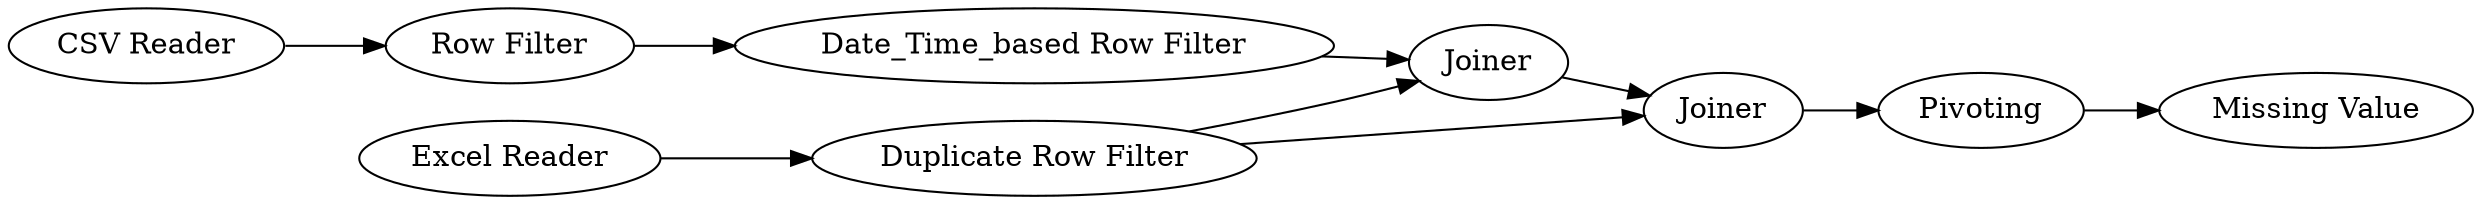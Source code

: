 digraph {
	"-3041452100892354092_1" [label="CSV Reader"]
	"-3041452100892354092_3" [label="Excel Reader"]
	"-3041452100892354092_9" [label=Joiner]
	"-3041452100892354092_10" [label="Duplicate Row Filter"]
	"-3041452100892354092_23" [label=Pivoting]
	"-3041452100892354092_11" [label=Joiner]
	"-3041452100892354092_7" [label="Date_Time_based Row Filter"]
	"-3041452100892354092_25" [label="Row Filter"]
	"-3041452100892354092_24" [label="Missing Value"]
	"-3041452100892354092_10" -> "-3041452100892354092_9"
	"-3041452100892354092_25" -> "-3041452100892354092_7"
	"-3041452100892354092_1" -> "-3041452100892354092_25"
	"-3041452100892354092_3" -> "-3041452100892354092_10"
	"-3041452100892354092_7" -> "-3041452100892354092_9"
	"-3041452100892354092_9" -> "-3041452100892354092_11"
	"-3041452100892354092_11" -> "-3041452100892354092_23"
	"-3041452100892354092_10" -> "-3041452100892354092_11"
	"-3041452100892354092_23" -> "-3041452100892354092_24"
	rankdir=LR
}
